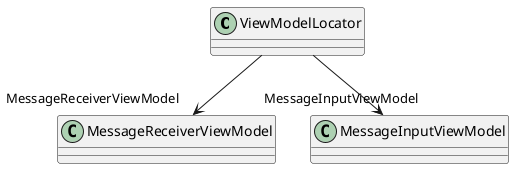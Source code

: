 @startuml
class ViewModelLocator {
}
ViewModelLocator --> "MessageReceiverViewModel" MessageReceiverViewModel
ViewModelLocator --> "MessageInputViewModel" MessageInputViewModel
@enduml
